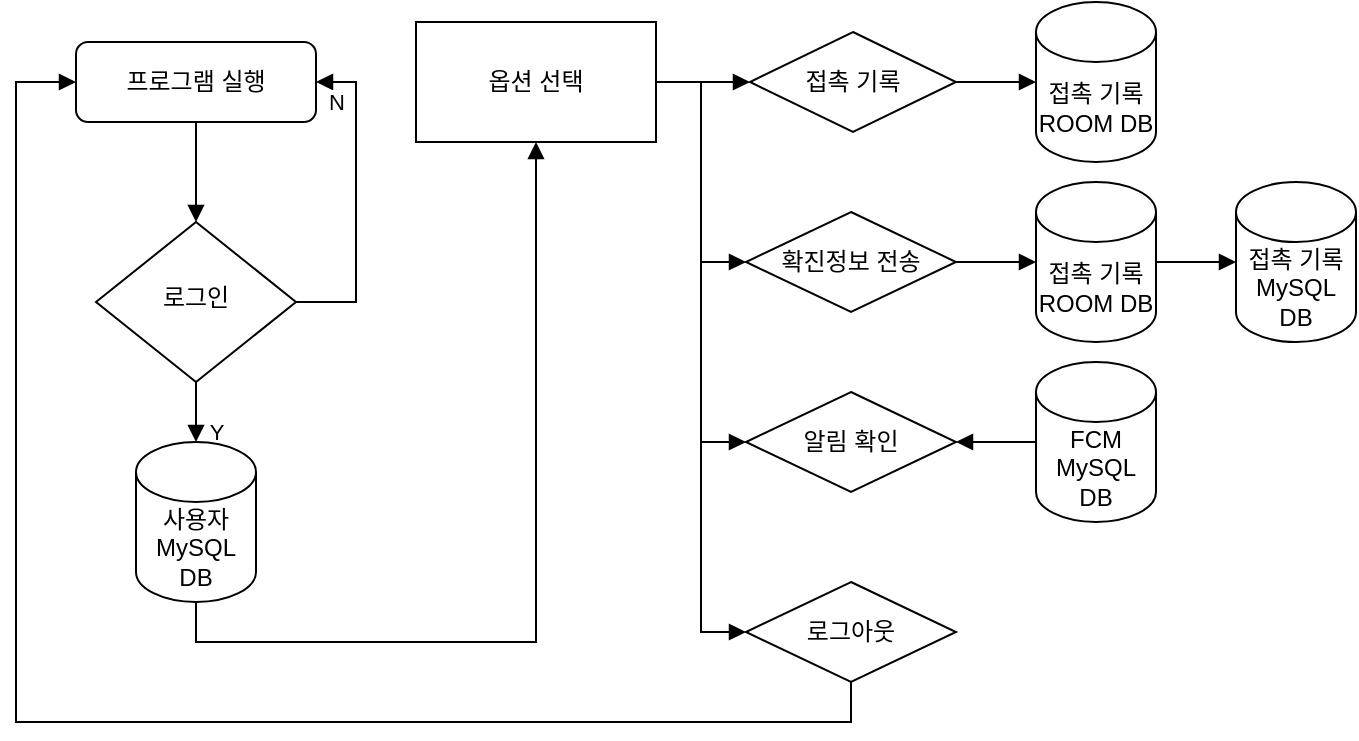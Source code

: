 <mxfile version="20.0.4" type="device"><diagram id="C5RBs43oDa-KdzZeNtuy" name="Page-1"><mxGraphModel dx="981" dy="520" grid="1" gridSize="10" guides="1" tooltips="1" connect="1" arrows="1" fold="1" page="1" pageScale="1" pageWidth="827" pageHeight="1169" math="0" shadow="0"><root><mxCell id="WIyWlLk6GJQsqaUBKTNV-0"/><mxCell id="WIyWlLk6GJQsqaUBKTNV-1" parent="WIyWlLk6GJQsqaUBKTNV-0"/><mxCell id="BlaY4800MALuSjuNCSdO-2" value="" style="edgeStyle=orthogonalEdgeStyle;rounded=0;orthogonalLoop=1;jettySize=auto;html=1;endArrow=block;endFill=1;" edge="1" parent="WIyWlLk6GJQsqaUBKTNV-1" source="WIyWlLk6GJQsqaUBKTNV-3" target="WIyWlLk6GJQsqaUBKTNV-6"><mxGeometry relative="1" as="geometry"/></mxCell><mxCell id="WIyWlLk6GJQsqaUBKTNV-3" value="프로그램 실행" style="rounded=1;whiteSpace=wrap;html=1;fontSize=12;glass=0;strokeWidth=1;shadow=0;" parent="WIyWlLk6GJQsqaUBKTNV-1" vertex="1"><mxGeometry x="160" y="80" width="120" height="40" as="geometry"/></mxCell><mxCell id="BlaY4800MALuSjuNCSdO-5" value="N" style="edgeStyle=orthogonalEdgeStyle;rounded=0;orthogonalLoop=1;jettySize=auto;html=1;endArrow=block;endFill=1;entryX=1;entryY=0.5;entryDx=0;entryDy=0;" edge="1" parent="WIyWlLk6GJQsqaUBKTNV-1" source="WIyWlLk6GJQsqaUBKTNV-6" target="WIyWlLk6GJQsqaUBKTNV-3"><mxGeometry x="0.875" y="10" relative="1" as="geometry"><mxPoint x="310" y="90" as="targetPoint"/><Array as="points"><mxPoint x="300" y="210"/><mxPoint x="300" y="100"/></Array><mxPoint as="offset"/></mxGeometry></mxCell><mxCell id="BlaY4800MALuSjuNCSdO-7" value="Y" style="edgeStyle=orthogonalEdgeStyle;rounded=0;orthogonalLoop=1;jettySize=auto;html=1;endArrow=block;endFill=1;" edge="1" parent="WIyWlLk6GJQsqaUBKTNV-1" source="WIyWlLk6GJQsqaUBKTNV-6" target="BlaY4800MALuSjuNCSdO-8"><mxGeometry x="0.778" y="10" relative="1" as="geometry"><mxPoint x="220" y="340" as="targetPoint"/><mxPoint as="offset"/></mxGeometry></mxCell><mxCell id="WIyWlLk6GJQsqaUBKTNV-6" value="로그인" style="rhombus;whiteSpace=wrap;html=1;shadow=0;fontFamily=Helvetica;fontSize=12;align=center;strokeWidth=1;spacing=6;spacingTop=-4;" parent="WIyWlLk6GJQsqaUBKTNV-1" vertex="1"><mxGeometry x="170" y="170" width="100" height="80" as="geometry"/></mxCell><mxCell id="BlaY4800MALuSjuNCSdO-31" style="edgeStyle=orthogonalEdgeStyle;rounded=0;orthogonalLoop=1;jettySize=auto;html=1;entryX=0.5;entryY=1;entryDx=0;entryDy=0;endArrow=block;endFill=1;" edge="1" parent="WIyWlLk6GJQsqaUBKTNV-1" source="BlaY4800MALuSjuNCSdO-8" target="BlaY4800MALuSjuNCSdO-9"><mxGeometry relative="1" as="geometry"><Array as="points"><mxPoint x="220" y="380"/><mxPoint x="390" y="380"/></Array></mxGeometry></mxCell><mxCell id="BlaY4800MALuSjuNCSdO-8" value="사용자&lt;br&gt;MySQL DB" style="shape=cylinder3;whiteSpace=wrap;html=1;boundedLbl=1;backgroundOutline=1;size=15;" vertex="1" parent="WIyWlLk6GJQsqaUBKTNV-1"><mxGeometry x="190" y="280" width="60" height="80" as="geometry"/></mxCell><mxCell id="BlaY4800MALuSjuNCSdO-14" value="" style="edgeStyle=orthogonalEdgeStyle;rounded=0;orthogonalLoop=1;jettySize=auto;html=1;endArrow=block;endFill=1;" edge="1" parent="WIyWlLk6GJQsqaUBKTNV-1" source="BlaY4800MALuSjuNCSdO-9" target="BlaY4800MALuSjuNCSdO-11"><mxGeometry relative="1" as="geometry"/></mxCell><mxCell id="BlaY4800MALuSjuNCSdO-15" style="edgeStyle=orthogonalEdgeStyle;rounded=0;orthogonalLoop=1;jettySize=auto;html=1;entryX=0;entryY=0.5;entryDx=0;entryDy=0;endArrow=block;endFill=1;" edge="1" parent="WIyWlLk6GJQsqaUBKTNV-1" source="BlaY4800MALuSjuNCSdO-9" target="BlaY4800MALuSjuNCSdO-12"><mxGeometry relative="1" as="geometry"/></mxCell><mxCell id="BlaY4800MALuSjuNCSdO-16" style="edgeStyle=orthogonalEdgeStyle;rounded=0;orthogonalLoop=1;jettySize=auto;html=1;entryX=0;entryY=0.5;entryDx=0;entryDy=0;endArrow=block;endFill=1;" edge="1" parent="WIyWlLk6GJQsqaUBKTNV-1" source="BlaY4800MALuSjuNCSdO-9" target="BlaY4800MALuSjuNCSdO-13"><mxGeometry relative="1" as="geometry"/></mxCell><mxCell id="BlaY4800MALuSjuNCSdO-18" style="edgeStyle=orthogonalEdgeStyle;rounded=0;orthogonalLoop=1;jettySize=auto;html=1;entryX=0;entryY=0.5;entryDx=0;entryDy=0;endArrow=block;endFill=1;" edge="1" parent="WIyWlLk6GJQsqaUBKTNV-1" source="BlaY4800MALuSjuNCSdO-9" target="BlaY4800MALuSjuNCSdO-17"><mxGeometry relative="1" as="geometry"/></mxCell><mxCell id="BlaY4800MALuSjuNCSdO-9" value="옵션 선택" style="rounded=0;whiteSpace=wrap;html=1;" vertex="1" parent="WIyWlLk6GJQsqaUBKTNV-1"><mxGeometry x="330" y="70" width="120" height="60" as="geometry"/></mxCell><mxCell id="BlaY4800MALuSjuNCSdO-22" style="edgeStyle=orthogonalEdgeStyle;rounded=0;orthogonalLoop=1;jettySize=auto;html=1;entryX=0;entryY=0.5;entryDx=0;entryDy=0;entryPerimeter=0;endArrow=block;endFill=1;" edge="1" parent="WIyWlLk6GJQsqaUBKTNV-1" source="BlaY4800MALuSjuNCSdO-11" target="BlaY4800MALuSjuNCSdO-21"><mxGeometry relative="1" as="geometry"/></mxCell><mxCell id="BlaY4800MALuSjuNCSdO-11" value="접촉 기록" style="rhombus;whiteSpace=wrap;html=1;" vertex="1" parent="WIyWlLk6GJQsqaUBKTNV-1"><mxGeometry x="497" y="75" width="103" height="50" as="geometry"/></mxCell><mxCell id="BlaY4800MALuSjuNCSdO-24" value="" style="edgeStyle=orthogonalEdgeStyle;rounded=0;orthogonalLoop=1;jettySize=auto;html=1;endArrow=block;endFill=1;" edge="1" parent="WIyWlLk6GJQsqaUBKTNV-1" source="BlaY4800MALuSjuNCSdO-12" target="BlaY4800MALuSjuNCSdO-23"><mxGeometry relative="1" as="geometry"/></mxCell><mxCell id="BlaY4800MALuSjuNCSdO-12" value="확진정보 전송" style="rhombus;whiteSpace=wrap;html=1;" vertex="1" parent="WIyWlLk6GJQsqaUBKTNV-1"><mxGeometry x="495" y="165" width="105" height="50" as="geometry"/></mxCell><mxCell id="BlaY4800MALuSjuNCSdO-29" style="edgeStyle=orthogonalEdgeStyle;rounded=0;orthogonalLoop=1;jettySize=auto;html=1;entryX=0;entryY=0.5;entryDx=0;entryDy=0;endArrow=block;endFill=1;" edge="1" parent="WIyWlLk6GJQsqaUBKTNV-1" source="BlaY4800MALuSjuNCSdO-13" target="WIyWlLk6GJQsqaUBKTNV-3"><mxGeometry relative="1" as="geometry"><Array as="points"><mxPoint x="547" y="420"/><mxPoint x="130" y="420"/><mxPoint x="130" y="100"/></Array></mxGeometry></mxCell><mxCell id="BlaY4800MALuSjuNCSdO-13" value="로그아웃" style="rhombus;whiteSpace=wrap;html=1;" vertex="1" parent="WIyWlLk6GJQsqaUBKTNV-1"><mxGeometry x="495" y="350" width="105" height="50" as="geometry"/></mxCell><mxCell id="BlaY4800MALuSjuNCSdO-17" value="알림 확인" style="rhombus;whiteSpace=wrap;html=1;" vertex="1" parent="WIyWlLk6GJQsqaUBKTNV-1"><mxGeometry x="495" y="255" width="105" height="50" as="geometry"/></mxCell><mxCell id="BlaY4800MALuSjuNCSdO-21" value="접촉 기록&lt;br&gt;ROOM DB" style="shape=cylinder3;whiteSpace=wrap;html=1;boundedLbl=1;backgroundOutline=1;size=15;" vertex="1" parent="WIyWlLk6GJQsqaUBKTNV-1"><mxGeometry x="640" y="60" width="60" height="80" as="geometry"/></mxCell><mxCell id="BlaY4800MALuSjuNCSdO-26" value="" style="edgeStyle=orthogonalEdgeStyle;rounded=0;orthogonalLoop=1;jettySize=auto;html=1;endArrow=block;endFill=1;" edge="1" parent="WIyWlLk6GJQsqaUBKTNV-1" source="BlaY4800MALuSjuNCSdO-23" target="BlaY4800MALuSjuNCSdO-25"><mxGeometry relative="1" as="geometry"/></mxCell><mxCell id="BlaY4800MALuSjuNCSdO-23" value="접촉 기록&lt;br&gt;ROOM DB" style="shape=cylinder3;whiteSpace=wrap;html=1;boundedLbl=1;backgroundOutline=1;size=15;" vertex="1" parent="WIyWlLk6GJQsqaUBKTNV-1"><mxGeometry x="640" y="150" width="60" height="80" as="geometry"/></mxCell><mxCell id="BlaY4800MALuSjuNCSdO-25" value="접촉 기록&lt;br&gt;MySQL DB" style="shape=cylinder3;whiteSpace=wrap;html=1;boundedLbl=1;backgroundOutline=1;size=15;" vertex="1" parent="WIyWlLk6GJQsqaUBKTNV-1"><mxGeometry x="740" y="150" width="60" height="80" as="geometry"/></mxCell><mxCell id="BlaY4800MALuSjuNCSdO-28" value="" style="edgeStyle=orthogonalEdgeStyle;rounded=0;orthogonalLoop=1;jettySize=auto;html=1;endArrow=block;endFill=1;" edge="1" parent="WIyWlLk6GJQsqaUBKTNV-1" source="BlaY4800MALuSjuNCSdO-27" target="BlaY4800MALuSjuNCSdO-17"><mxGeometry relative="1" as="geometry"/></mxCell><mxCell id="BlaY4800MALuSjuNCSdO-27" value="FCM&lt;br&gt;MySQL DB" style="shape=cylinder3;whiteSpace=wrap;html=1;boundedLbl=1;backgroundOutline=1;size=15;" vertex="1" parent="WIyWlLk6GJQsqaUBKTNV-1"><mxGeometry x="640" y="240" width="60" height="80" as="geometry"/></mxCell></root></mxGraphModel></diagram></mxfile>